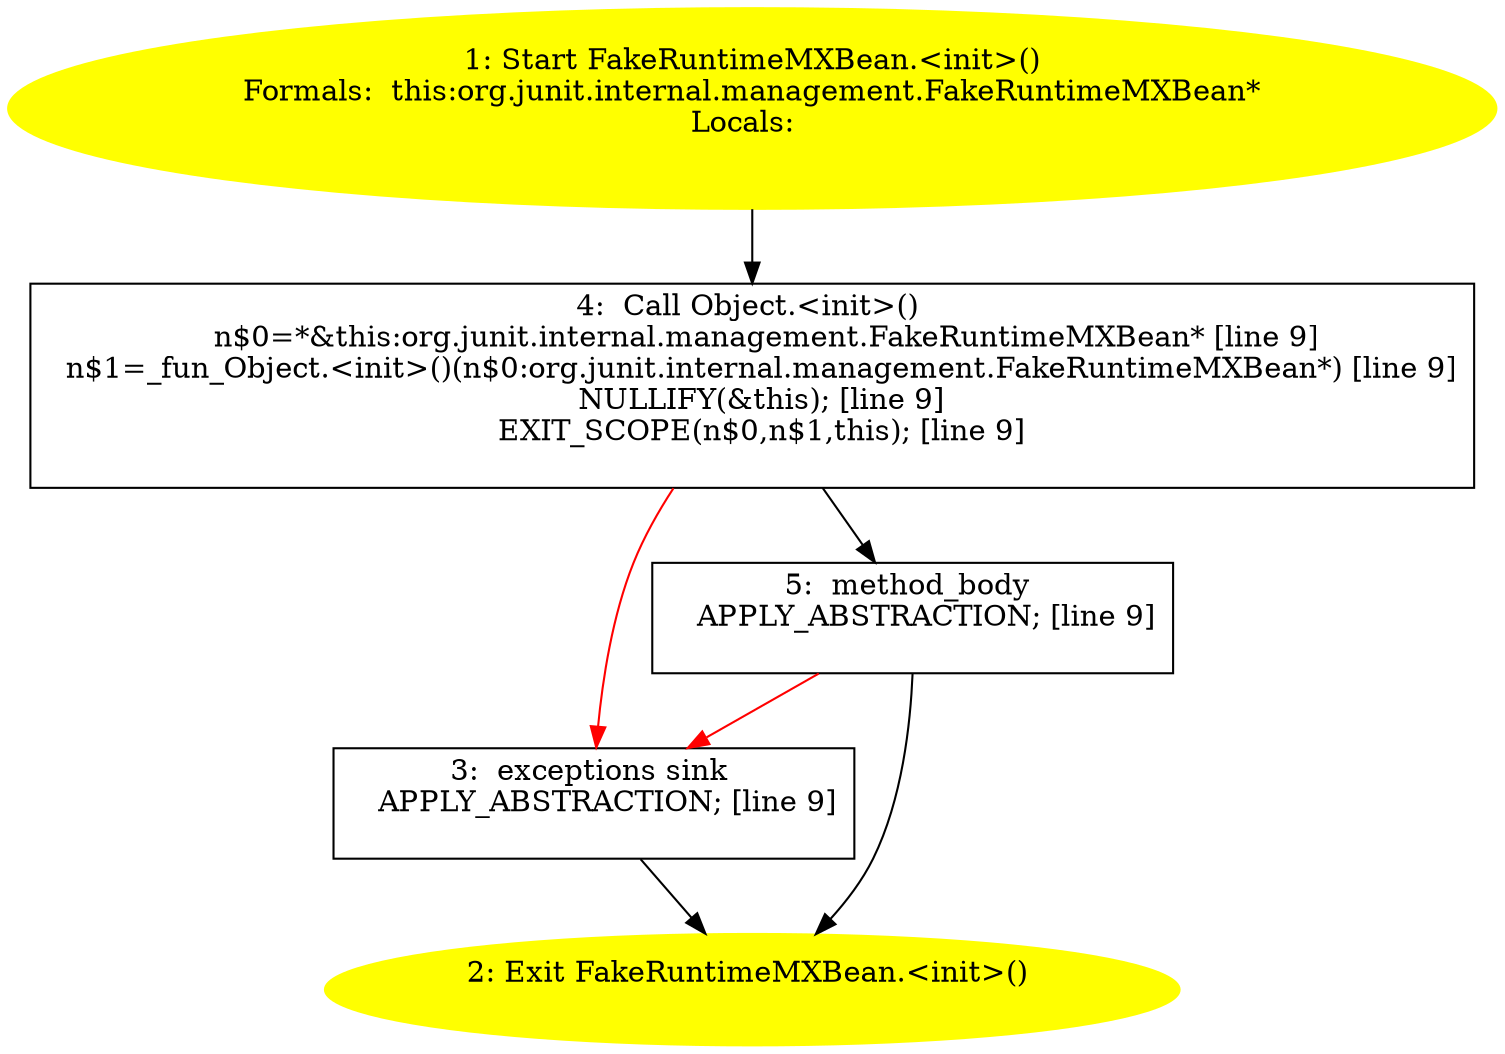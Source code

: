 /* @generated */
digraph cfg {
"org.junit.internal.management.FakeRuntimeMXBean.<init>().8aa869976eba9d25242712e792047162_1" [label="1: Start FakeRuntimeMXBean.<init>()\nFormals:  this:org.junit.internal.management.FakeRuntimeMXBean*\nLocals:  \n  " color=yellow style=filled]
	

	 "org.junit.internal.management.FakeRuntimeMXBean.<init>().8aa869976eba9d25242712e792047162_1" -> "org.junit.internal.management.FakeRuntimeMXBean.<init>().8aa869976eba9d25242712e792047162_4" ;
"org.junit.internal.management.FakeRuntimeMXBean.<init>().8aa869976eba9d25242712e792047162_2" [label="2: Exit FakeRuntimeMXBean.<init>() \n  " color=yellow style=filled]
	

"org.junit.internal.management.FakeRuntimeMXBean.<init>().8aa869976eba9d25242712e792047162_3" [label="3:  exceptions sink \n   APPLY_ABSTRACTION; [line 9]\n " shape="box"]
	

	 "org.junit.internal.management.FakeRuntimeMXBean.<init>().8aa869976eba9d25242712e792047162_3" -> "org.junit.internal.management.FakeRuntimeMXBean.<init>().8aa869976eba9d25242712e792047162_2" ;
"org.junit.internal.management.FakeRuntimeMXBean.<init>().8aa869976eba9d25242712e792047162_4" [label="4:  Call Object.<init>() \n   n$0=*&this:org.junit.internal.management.FakeRuntimeMXBean* [line 9]\n  n$1=_fun_Object.<init>()(n$0:org.junit.internal.management.FakeRuntimeMXBean*) [line 9]\n  NULLIFY(&this); [line 9]\n  EXIT_SCOPE(n$0,n$1,this); [line 9]\n " shape="box"]
	

	 "org.junit.internal.management.FakeRuntimeMXBean.<init>().8aa869976eba9d25242712e792047162_4" -> "org.junit.internal.management.FakeRuntimeMXBean.<init>().8aa869976eba9d25242712e792047162_5" ;
	 "org.junit.internal.management.FakeRuntimeMXBean.<init>().8aa869976eba9d25242712e792047162_4" -> "org.junit.internal.management.FakeRuntimeMXBean.<init>().8aa869976eba9d25242712e792047162_3" [color="red" ];
"org.junit.internal.management.FakeRuntimeMXBean.<init>().8aa869976eba9d25242712e792047162_5" [label="5:  method_body \n   APPLY_ABSTRACTION; [line 9]\n " shape="box"]
	

	 "org.junit.internal.management.FakeRuntimeMXBean.<init>().8aa869976eba9d25242712e792047162_5" -> "org.junit.internal.management.FakeRuntimeMXBean.<init>().8aa869976eba9d25242712e792047162_2" ;
	 "org.junit.internal.management.FakeRuntimeMXBean.<init>().8aa869976eba9d25242712e792047162_5" -> "org.junit.internal.management.FakeRuntimeMXBean.<init>().8aa869976eba9d25242712e792047162_3" [color="red" ];
}
